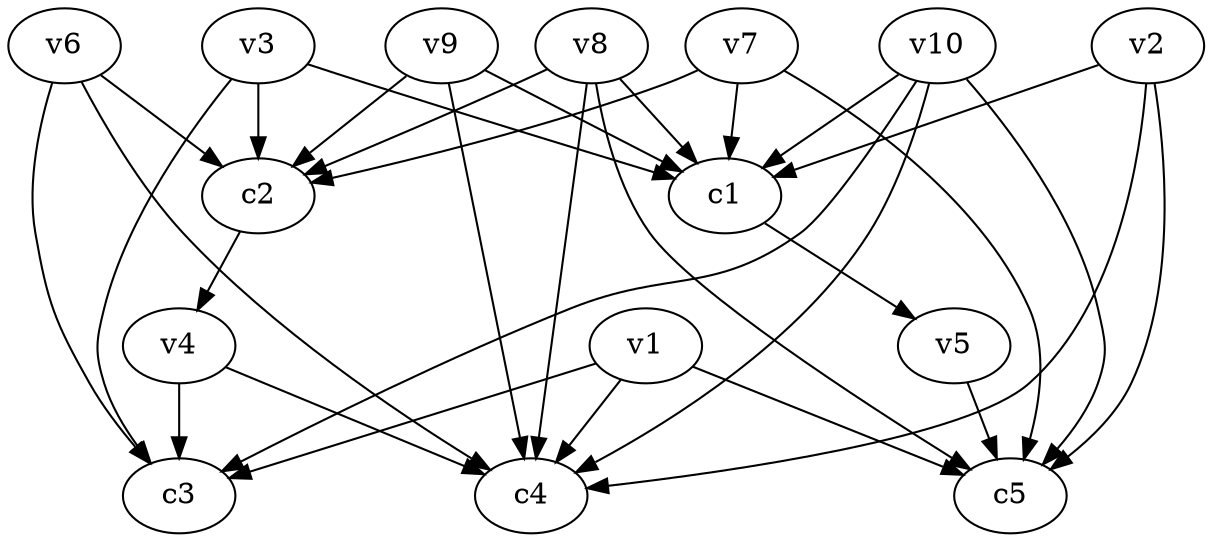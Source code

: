 strict digraph  {
c1;
c2;
c3;
c4;
c5;
v1;
v2;
v3;
v4;
v5;
v6;
v7;
v8;
v9;
v10;
c1 -> v5  [weight=1];
c2 -> v4  [weight=1];
v1 -> c4  [weight=1];
v1 -> c3  [weight=1];
v1 -> c5  [weight=1];
v2 -> c1  [weight=1];
v2 -> c4  [weight=1];
v2 -> c5  [weight=1];
v3 -> c3  [weight=1];
v3 -> c1  [weight=1];
v3 -> c2  [weight=1];
v4 -> c3  [weight=1];
v4 -> c4  [weight=1];
v5 -> c5  [weight=1];
v6 -> c4  [weight=1];
v6 -> c2  [weight=1];
v6 -> c3  [weight=1];
v7 -> c1  [weight=1];
v7 -> c5  [weight=1];
v7 -> c2  [weight=1];
v8 -> c4  [weight=1];
v8 -> c2  [weight=1];
v8 -> c5  [weight=1];
v8 -> c1  [weight=1];
v9 -> c4  [weight=1];
v9 -> c2  [weight=1];
v9 -> c1  [weight=1];
v10 -> c5  [weight=1];
v10 -> c3  [weight=1];
v10 -> c4  [weight=1];
v10 -> c1  [weight=1];
}
